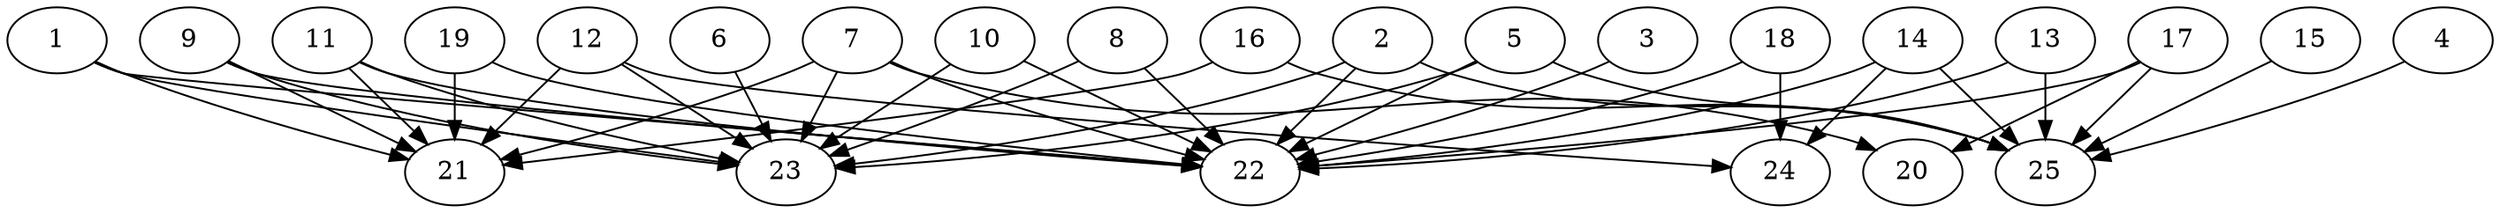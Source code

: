 // DAG automatically generated by daggen at Thu Oct  3 14:00:39 2019
// ./daggen --dot -n 25 --ccr 0.5 --fat 0.9 --regular 0.9 --density 0.9 --mindata 5242880 --maxdata 52428800 
digraph G {
  1 [size="91455488", alpha="0.16", expect_size="45727744"] 
  1 -> 21 [size ="45727744"]
  1 -> 22 [size ="45727744"]
  1 -> 23 [size ="45727744"]
  2 [size="76138496", alpha="0.09", expect_size="38069248"] 
  2 -> 22 [size ="38069248"]
  2 -> 23 [size ="38069248"]
  2 -> 25 [size ="38069248"]
  3 [size="29616128", alpha="0.05", expect_size="14808064"] 
  3 -> 22 [size ="14808064"]
  4 [size="56905728", alpha="0.15", expect_size="28452864"] 
  4 -> 25 [size ="28452864"]
  5 [size="90820608", alpha="0.06", expect_size="45410304"] 
  5 -> 22 [size ="45410304"]
  5 -> 23 [size ="45410304"]
  5 -> 25 [size ="45410304"]
  6 [size="44443648", alpha="0.05", expect_size="22221824"] 
  6 -> 23 [size ="22221824"]
  7 [size="35926016", alpha="0.20", expect_size="17963008"] 
  7 -> 20 [size ="17963008"]
  7 -> 21 [size ="17963008"]
  7 -> 22 [size ="17963008"]
  7 -> 23 [size ="17963008"]
  8 [size="99747840", alpha="0.06", expect_size="49873920"] 
  8 -> 22 [size ="49873920"]
  8 -> 23 [size ="49873920"]
  9 [size="45191168", alpha="0.05", expect_size="22595584"] 
  9 -> 21 [size ="22595584"]
  9 -> 22 [size ="22595584"]
  9 -> 23 [size ="22595584"]
  10 [size="28813312", alpha="0.04", expect_size="14406656"] 
  10 -> 22 [size ="14406656"]
  10 -> 23 [size ="14406656"]
  11 [size="91435008", alpha="0.11", expect_size="45717504"] 
  11 -> 21 [size ="45717504"]
  11 -> 22 [size ="45717504"]
  11 -> 23 [size ="45717504"]
  12 [size="70535168", alpha="0.20", expect_size="35267584"] 
  12 -> 21 [size ="35267584"]
  12 -> 23 [size ="35267584"]
  12 -> 24 [size ="35267584"]
  13 [size="19525632", alpha="0.00", expect_size="9762816"] 
  13 -> 22 [size ="9762816"]
  13 -> 25 [size ="9762816"]
  14 [size="44009472", alpha="0.11", expect_size="22004736"] 
  14 -> 22 [size ="22004736"]
  14 -> 24 [size ="22004736"]
  14 -> 25 [size ="22004736"]
  15 [size="21702656", alpha="0.15", expect_size="10851328"] 
  15 -> 25 [size ="10851328"]
  16 [size="47800320", alpha="0.02", expect_size="23900160"] 
  16 -> 21 [size ="23900160"]
  16 -> 25 [size ="23900160"]
  17 [size="72079360", alpha="0.06", expect_size="36039680"] 
  17 -> 20 [size ="36039680"]
  17 -> 22 [size ="36039680"]
  17 -> 25 [size ="36039680"]
  18 [size="71454720", alpha="0.08", expect_size="35727360"] 
  18 -> 22 [size ="35727360"]
  18 -> 24 [size ="35727360"]
  19 [size="100575232", alpha="0.02", expect_size="50287616"] 
  19 -> 21 [size ="50287616"]
  19 -> 22 [size ="50287616"]
  20 [size="28712960", alpha="0.10", expect_size="14356480"] 
  21 [size="46163968", alpha="0.14", expect_size="23081984"] 
  22 [size="96997376", alpha="0.13", expect_size="48498688"] 
  23 [size="95913984", alpha="0.16", expect_size="47956992"] 
  24 [size="97030144", alpha="0.09", expect_size="48515072"] 
  25 [size="55148544", alpha="0.18", expect_size="27574272"] 
}
